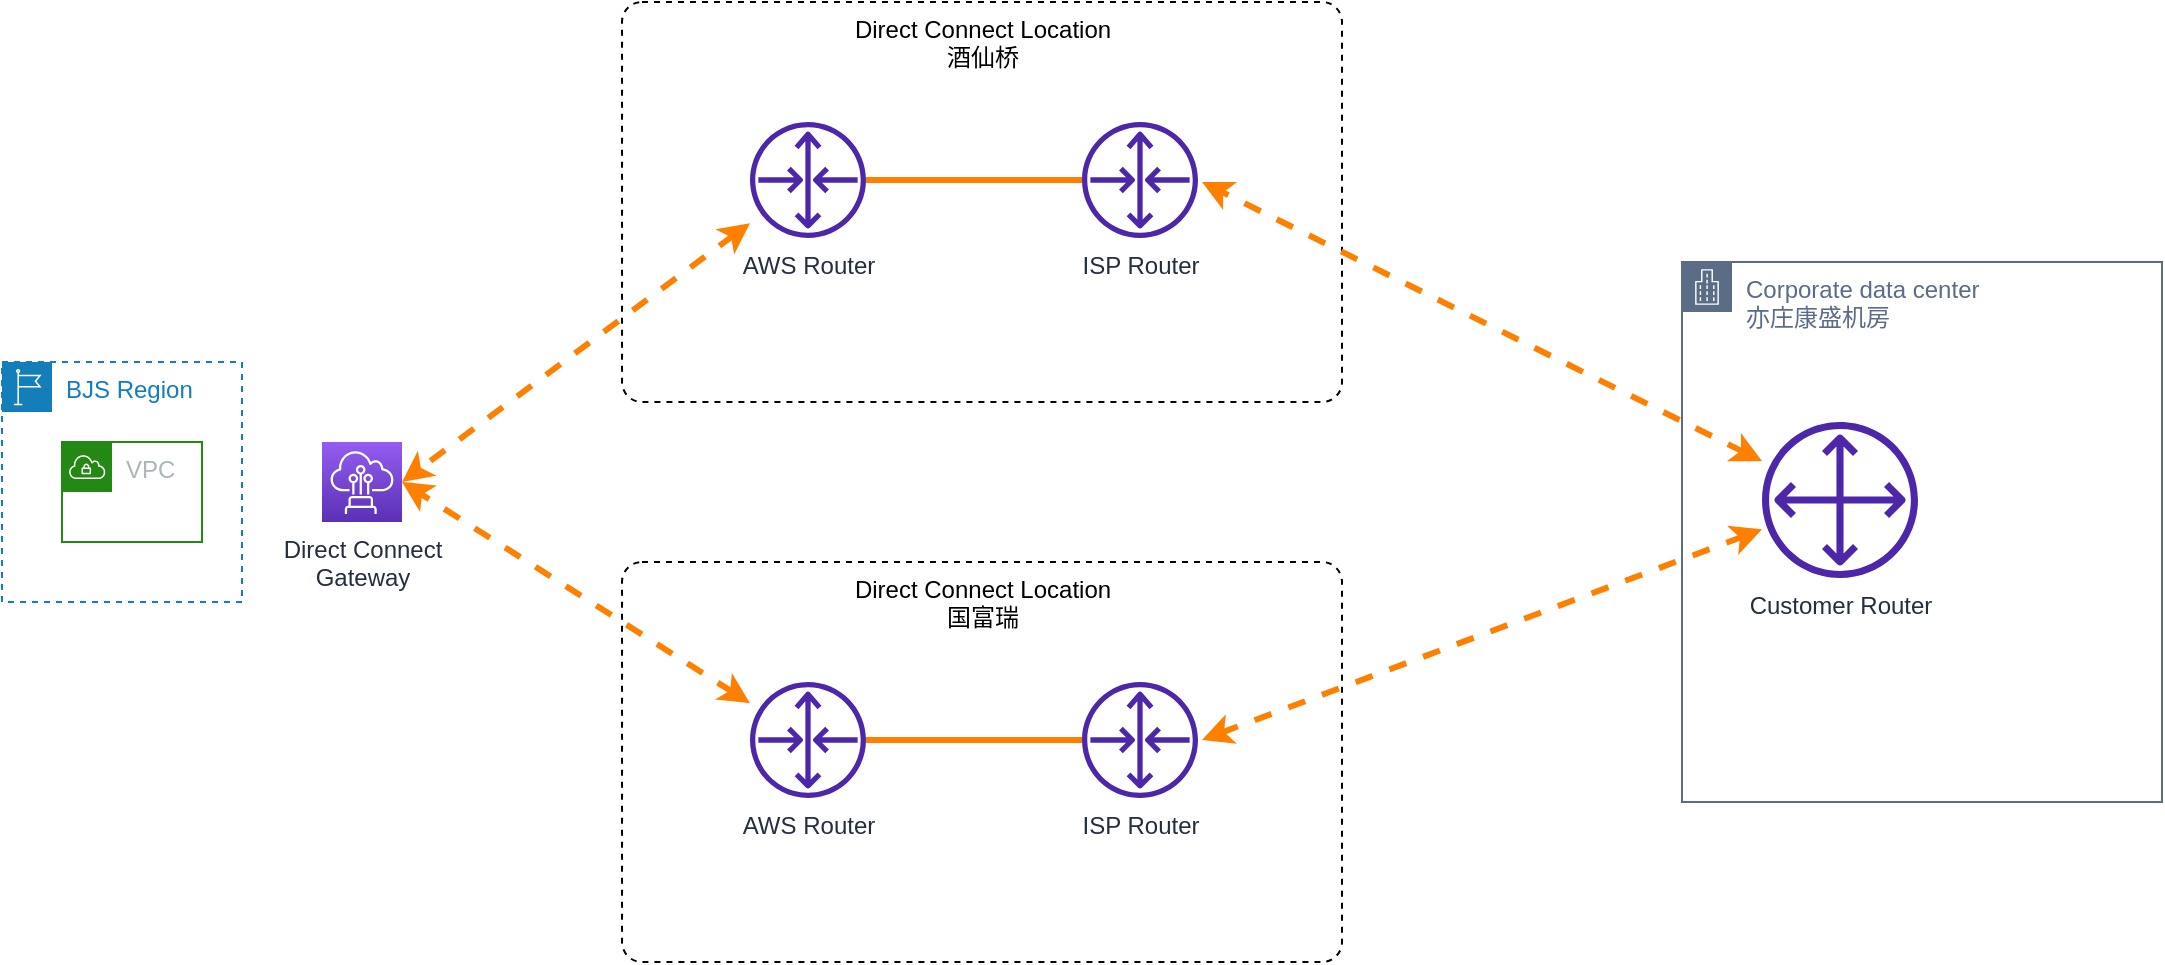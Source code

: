 <mxfile version="20.5.3" type="github">
  <diagram id="txqzmirnMWbz9pqVsxzo" name="第 1 页">
    <mxGraphModel dx="940" dy="606" grid="1" gridSize="10" guides="1" tooltips="1" connect="1" arrows="1" fold="1" page="1" pageScale="1" pageWidth="827" pageHeight="1169" math="0" shadow="0">
      <root>
        <mxCell id="0" />
        <mxCell id="1" parent="0" />
        <mxCell id="qwxN5I8w5ZcLogmW1cVn-8" value="BJS Region" style="points=[[0,0],[0.25,0],[0.5,0],[0.75,0],[1,0],[1,0.25],[1,0.5],[1,0.75],[1,1],[0.75,1],[0.5,1],[0.25,1],[0,1],[0,0.75],[0,0.5],[0,0.25]];outlineConnect=0;gradientColor=none;html=1;whiteSpace=wrap;fontSize=12;fontStyle=0;container=1;pointerEvents=0;collapsible=0;recursiveResize=0;shape=mxgraph.aws4.group;grIcon=mxgraph.aws4.group_region;strokeColor=#147EBA;fillColor=none;verticalAlign=top;align=left;spacingLeft=30;fontColor=#147EBA;dashed=1;" vertex="1" parent="1">
          <mxGeometry x="40" y="240" width="120" height="120" as="geometry" />
        </mxCell>
        <mxCell id="qwxN5I8w5ZcLogmW1cVn-9" value="VPC" style="points=[[0,0],[0.25,0],[0.5,0],[0.75,0],[1,0],[1,0.25],[1,0.5],[1,0.75],[1,1],[0.75,1],[0.5,1],[0.25,1],[0,1],[0,0.75],[0,0.5],[0,0.25]];outlineConnect=0;gradientColor=none;html=1;whiteSpace=wrap;fontSize=12;fontStyle=0;container=1;pointerEvents=0;collapsible=0;recursiveResize=0;shape=mxgraph.aws4.group;grIcon=mxgraph.aws4.group_vpc;strokeColor=#248814;fillColor=none;verticalAlign=top;align=left;spacingLeft=30;fontColor=#AAB7B8;dashed=0;" vertex="1" parent="qwxN5I8w5ZcLogmW1cVn-8">
          <mxGeometry x="30" y="40" width="70" height="50" as="geometry" />
        </mxCell>
        <mxCell id="qwxN5I8w5ZcLogmW1cVn-10" value="Direct Connect &lt;br&gt;Gateway" style="sketch=0;points=[[0,0,0],[0.25,0,0],[0.5,0,0],[0.75,0,0],[1,0,0],[0,1,0],[0.25,1,0],[0.5,1,0],[0.75,1,0],[1,1,0],[0,0.25,0],[0,0.5,0],[0,0.75,0],[1,0.25,0],[1,0.5,0],[1,0.75,0]];outlineConnect=0;fontColor=#232F3E;gradientColor=#945DF2;gradientDirection=north;fillColor=#5A30B5;strokeColor=#ffffff;dashed=0;verticalLabelPosition=bottom;verticalAlign=top;align=center;html=1;fontSize=12;fontStyle=0;aspect=fixed;shape=mxgraph.aws4.resourceIcon;resIcon=mxgraph.aws4.direct_connect;" vertex="1" parent="1">
          <mxGeometry x="200" y="280" width="40" height="40" as="geometry" />
        </mxCell>
        <mxCell id="qwxN5I8w5ZcLogmW1cVn-12" value="Direct Connect Location&lt;br&gt;酒仙桥" style="html=1;align=center;verticalAlign=top;rounded=1;absoluteArcSize=1;arcSize=20;dashed=1;" vertex="1" parent="1">
          <mxGeometry x="350" y="60" width="360" height="200" as="geometry" />
        </mxCell>
        <mxCell id="qwxN5I8w5ZcLogmW1cVn-15" value="" style="edgeStyle=orthogonalEdgeStyle;rounded=0;orthogonalLoop=1;jettySize=auto;html=1;endArrow=none;endFill=0;strokeWidth=3;strokeColor=#FF8000;" edge="1" parent="1" source="qwxN5I8w5ZcLogmW1cVn-13" target="qwxN5I8w5ZcLogmW1cVn-14">
          <mxGeometry relative="1" as="geometry" />
        </mxCell>
        <mxCell id="qwxN5I8w5ZcLogmW1cVn-29" style="edgeStyle=none;rounded=0;orthogonalLoop=1;jettySize=auto;html=1;entryX=1;entryY=0.5;entryDx=0;entryDy=0;entryPerimeter=0;dashed=1;strokeColor=#FF8000;strokeWidth=3;startArrow=classic;startFill=1;endArrow=classic;endFill=1;" edge="1" parent="1" source="qwxN5I8w5ZcLogmW1cVn-13" target="qwxN5I8w5ZcLogmW1cVn-10">
          <mxGeometry relative="1" as="geometry">
            <mxPoint x="410" y="170" as="sourcePoint" />
          </mxGeometry>
        </mxCell>
        <mxCell id="qwxN5I8w5ZcLogmW1cVn-13" value="AWS Router" style="sketch=0;outlineConnect=0;fontColor=#232F3E;gradientColor=none;fillColor=#4D27AA;strokeColor=none;dashed=0;verticalLabelPosition=bottom;verticalAlign=top;align=center;html=1;fontSize=12;fontStyle=0;aspect=fixed;pointerEvents=1;shape=mxgraph.aws4.router;" vertex="1" parent="1">
          <mxGeometry x="414" y="120" width="58" height="58" as="geometry" />
        </mxCell>
        <mxCell id="qwxN5I8w5ZcLogmW1cVn-14" value="ISP Router" style="sketch=0;outlineConnect=0;fontColor=#232F3E;gradientColor=none;fillColor=#4D27AA;strokeColor=none;dashed=0;verticalLabelPosition=bottom;verticalAlign=top;align=center;html=1;fontSize=12;fontStyle=0;aspect=fixed;pointerEvents=1;shape=mxgraph.aws4.router;" vertex="1" parent="1">
          <mxGeometry x="580" y="120" width="58" height="58" as="geometry" />
        </mxCell>
        <mxCell id="qwxN5I8w5ZcLogmW1cVn-16" value="Direct Connect Location&lt;br&gt;国富瑞" style="html=1;align=center;verticalAlign=top;rounded=1;absoluteArcSize=1;arcSize=20;dashed=1;" vertex="1" parent="1">
          <mxGeometry x="350" y="340" width="360" height="200" as="geometry" />
        </mxCell>
        <mxCell id="qwxN5I8w5ZcLogmW1cVn-17" value="" style="edgeStyle=orthogonalEdgeStyle;rounded=0;orthogonalLoop=1;jettySize=auto;html=1;endArrow=none;endFill=0;strokeWidth=3;strokeColor=#FF8000;" edge="1" parent="1" source="qwxN5I8w5ZcLogmW1cVn-18" target="qwxN5I8w5ZcLogmW1cVn-19">
          <mxGeometry relative="1" as="geometry" />
        </mxCell>
        <mxCell id="qwxN5I8w5ZcLogmW1cVn-30" style="edgeStyle=none;rounded=0;orthogonalLoop=1;jettySize=auto;html=1;dashed=1;strokeColor=#FF8000;strokeWidth=3;startArrow=classic;startFill=1;endArrow=classic;endFill=1;" edge="1" parent="1" source="qwxN5I8w5ZcLogmW1cVn-18">
          <mxGeometry relative="1" as="geometry">
            <mxPoint x="240" y="300" as="targetPoint" />
          </mxGeometry>
        </mxCell>
        <mxCell id="qwxN5I8w5ZcLogmW1cVn-18" value="AWS Router" style="sketch=0;outlineConnect=0;fontColor=#232F3E;gradientColor=none;fillColor=#4D27AA;strokeColor=none;dashed=0;verticalLabelPosition=bottom;verticalAlign=top;align=center;html=1;fontSize=12;fontStyle=0;aspect=fixed;pointerEvents=1;shape=mxgraph.aws4.router;" vertex="1" parent="1">
          <mxGeometry x="414" y="400" width="58" height="58" as="geometry" />
        </mxCell>
        <mxCell id="qwxN5I8w5ZcLogmW1cVn-28" style="edgeStyle=none;rounded=0;orthogonalLoop=1;jettySize=auto;html=1;dashed=1;strokeColor=#FF8000;strokeWidth=3;startArrow=classic;startFill=1;endArrow=classic;endFill=1;" edge="1" parent="1" target="qwxN5I8w5ZcLogmW1cVn-22">
          <mxGeometry relative="1" as="geometry">
            <mxPoint x="640" y="429" as="sourcePoint" />
          </mxGeometry>
        </mxCell>
        <mxCell id="qwxN5I8w5ZcLogmW1cVn-19" value="ISP Router" style="sketch=0;outlineConnect=0;fontColor=#232F3E;gradientColor=none;fillColor=#4D27AA;strokeColor=none;dashed=0;verticalLabelPosition=bottom;verticalAlign=top;align=center;html=1;fontSize=12;fontStyle=0;aspect=fixed;pointerEvents=1;shape=mxgraph.aws4.router;" vertex="1" parent="1">
          <mxGeometry x="580" y="400" width="58" height="58" as="geometry" />
        </mxCell>
        <mxCell id="qwxN5I8w5ZcLogmW1cVn-20" value="Corporate data center&lt;br&gt;亦庄康盛机房" style="points=[[0,0],[0.25,0],[0.5,0],[0.75,0],[1,0],[1,0.25],[1,0.5],[1,0.75],[1,1],[0.75,1],[0.5,1],[0.25,1],[0,1],[0,0.75],[0,0.5],[0,0.25]];outlineConnect=0;gradientColor=none;html=1;whiteSpace=wrap;fontSize=12;fontStyle=0;container=1;pointerEvents=0;collapsible=0;recursiveResize=0;shape=mxgraph.aws4.group;grIcon=mxgraph.aws4.group_corporate_data_center;strokeColor=#5A6C86;fillColor=none;verticalAlign=top;align=left;spacingLeft=30;fontColor=#5A6C86;dashed=0;" vertex="1" parent="1">
          <mxGeometry x="880" y="190" width="240" height="270" as="geometry" />
        </mxCell>
        <mxCell id="qwxN5I8w5ZcLogmW1cVn-22" value="Customer Router" style="sketch=0;outlineConnect=0;fontColor=#232F3E;gradientColor=none;fillColor=#4D27AA;strokeColor=none;dashed=0;verticalLabelPosition=bottom;verticalAlign=top;align=center;html=1;fontSize=12;fontStyle=0;aspect=fixed;pointerEvents=1;shape=mxgraph.aws4.customer_gateway;" vertex="1" parent="qwxN5I8w5ZcLogmW1cVn-20">
          <mxGeometry x="40" y="80" width="78" height="78" as="geometry" />
        </mxCell>
        <mxCell id="qwxN5I8w5ZcLogmW1cVn-27" style="rounded=0;orthogonalLoop=1;jettySize=auto;html=1;strokeColor=#FF8000;strokeWidth=3;endArrow=classic;endFill=1;startArrow=classic;startFill=1;dashed=1;" edge="1" parent="1" source="qwxN5I8w5ZcLogmW1cVn-22">
          <mxGeometry relative="1" as="geometry">
            <mxPoint x="640" y="150" as="targetPoint" />
          </mxGeometry>
        </mxCell>
      </root>
    </mxGraphModel>
  </diagram>
</mxfile>
